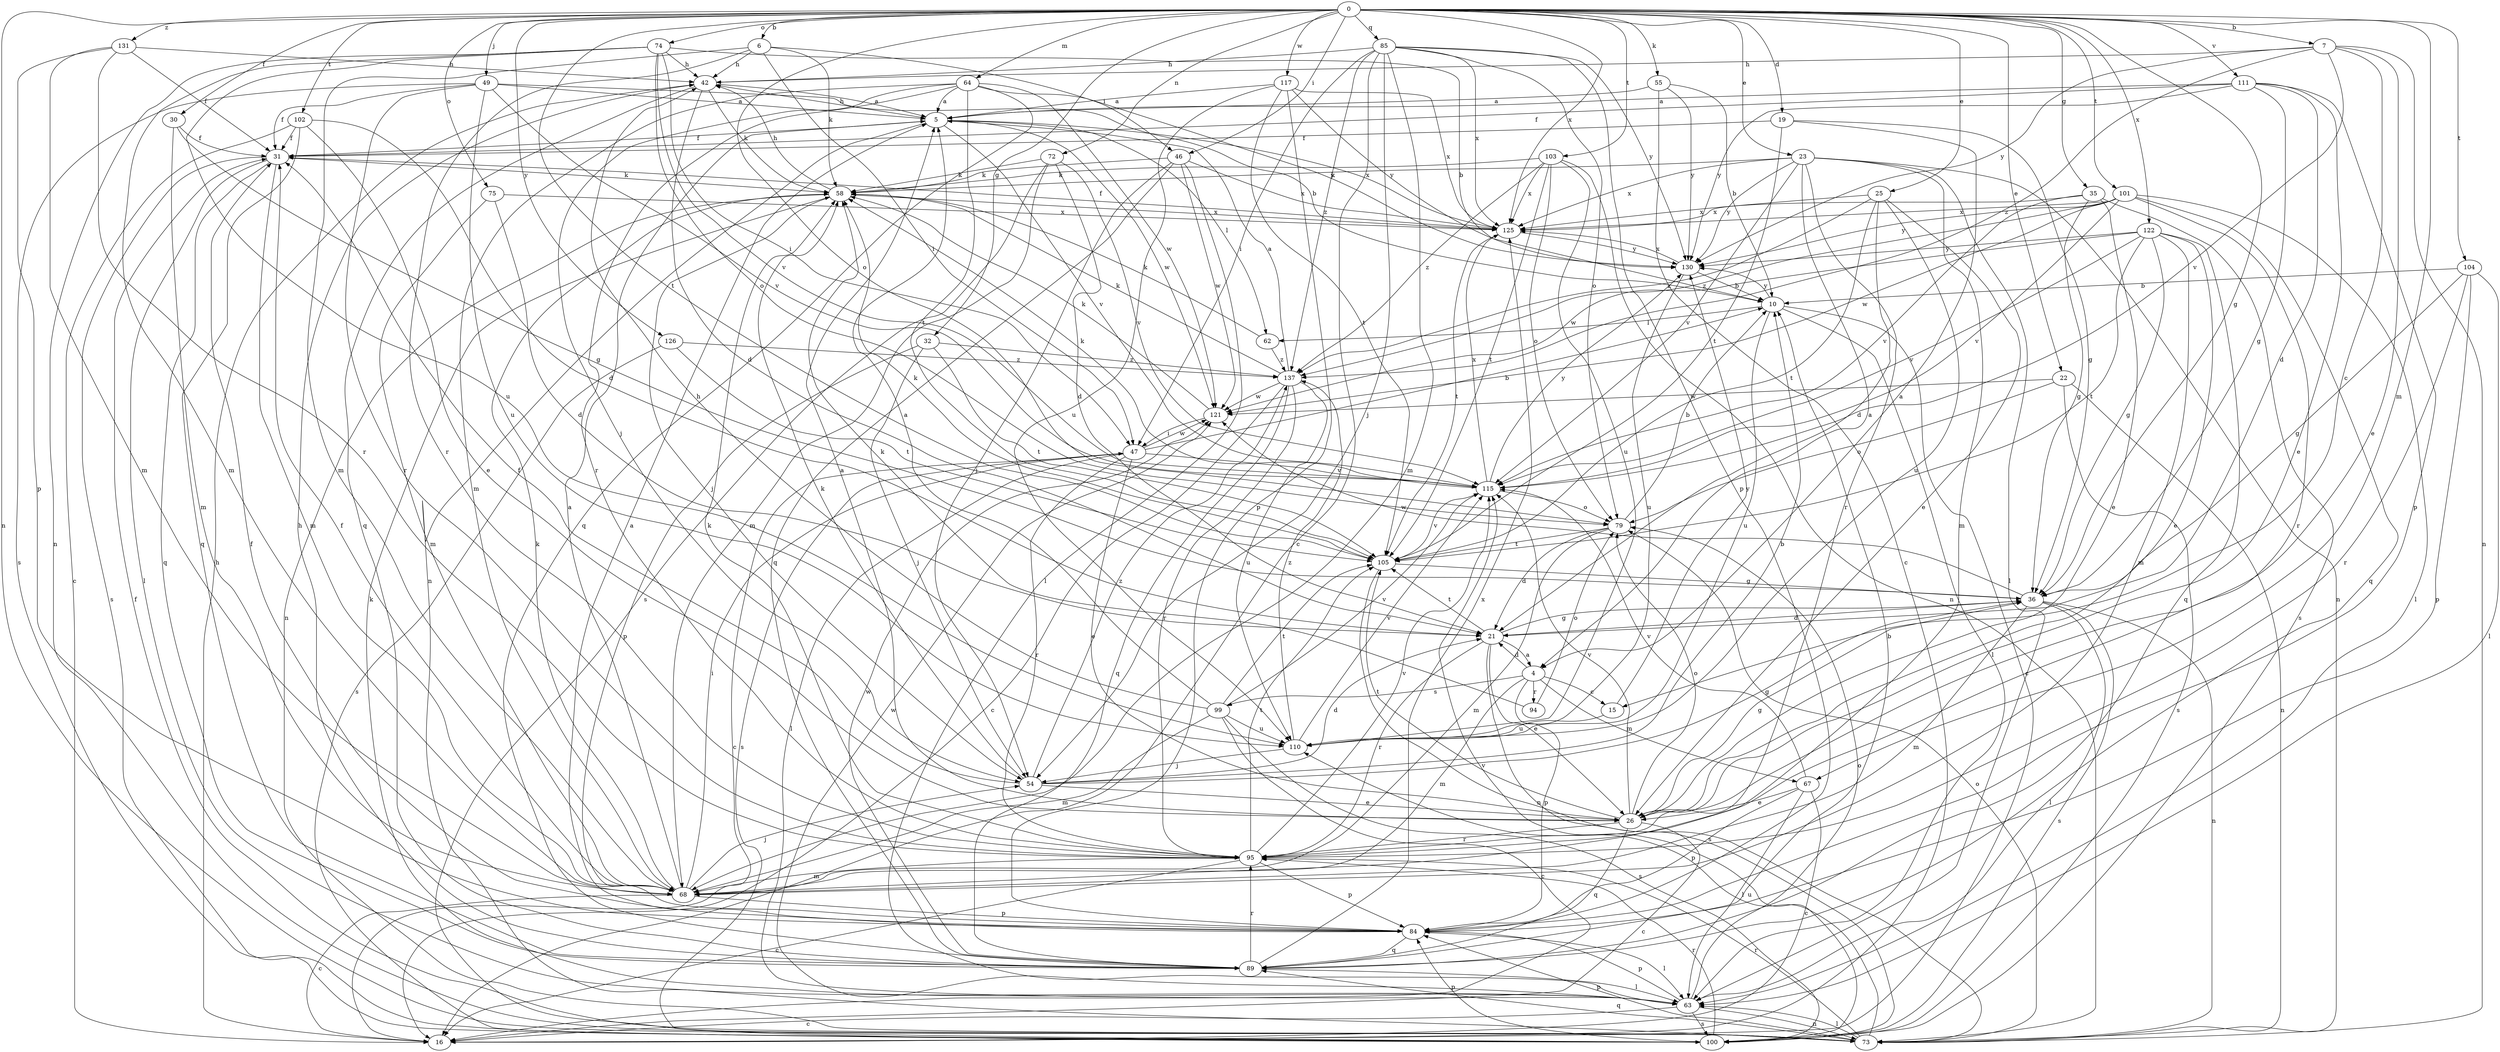 strict digraph  {
0;
4;
5;
6;
7;
10;
15;
16;
19;
21;
22;
23;
25;
26;
30;
31;
32;
35;
36;
42;
46;
47;
49;
54;
55;
58;
62;
63;
64;
67;
68;
72;
73;
74;
75;
79;
84;
85;
89;
94;
95;
99;
100;
101;
102;
103;
104;
105;
110;
111;
115;
117;
121;
122;
125;
126;
130;
131;
137;
0 -> 6  [label=b];
0 -> 7  [label=b];
0 -> 19  [label=d];
0 -> 22  [label=e];
0 -> 23  [label=e];
0 -> 25  [label=e];
0 -> 30  [label=f];
0 -> 32  [label=g];
0 -> 35  [label=g];
0 -> 36  [label=g];
0 -> 46  [label=i];
0 -> 49  [label=j];
0 -> 55  [label=k];
0 -> 64  [label=m];
0 -> 67  [label=m];
0 -> 72  [label=n];
0 -> 73  [label=n];
0 -> 74  [label=o];
0 -> 75  [label=o];
0 -> 79  [label=o];
0 -> 85  [label=q];
0 -> 101  [label=t];
0 -> 102  [label=t];
0 -> 103  [label=t];
0 -> 104  [label=t];
0 -> 105  [label=t];
0 -> 111  [label=v];
0 -> 117  [label=w];
0 -> 122  [label=x];
0 -> 125  [label=x];
0 -> 126  [label=y];
0 -> 131  [label=z];
4 -> 15  [label=c];
4 -> 21  [label=d];
4 -> 67  [label=m];
4 -> 68  [label=m];
4 -> 84  [label=p];
4 -> 94  [label=r];
4 -> 99  [label=s];
5 -> 31  [label=f];
5 -> 42  [label=h];
5 -> 62  [label=l];
5 -> 73  [label=n];
5 -> 115  [label=v];
5 -> 121  [label=w];
5 -> 125  [label=x];
6 -> 42  [label=h];
6 -> 46  [label=i];
6 -> 47  [label=i];
6 -> 58  [label=k];
6 -> 68  [label=m];
6 -> 95  [label=r];
7 -> 15  [label=c];
7 -> 26  [label=e];
7 -> 42  [label=h];
7 -> 73  [label=n];
7 -> 115  [label=v];
7 -> 130  [label=y];
7 -> 137  [label=z];
10 -> 16  [label=c];
10 -> 62  [label=l];
10 -> 63  [label=l];
10 -> 110  [label=u];
10 -> 130  [label=y];
15 -> 110  [label=u];
15 -> 130  [label=y];
16 -> 42  [label=h];
19 -> 4  [label=a];
19 -> 31  [label=f];
19 -> 36  [label=g];
19 -> 105  [label=t];
21 -> 4  [label=a];
21 -> 26  [label=e];
21 -> 36  [label=g];
21 -> 95  [label=r];
21 -> 100  [label=s];
21 -> 105  [label=t];
22 -> 73  [label=n];
22 -> 79  [label=o];
22 -> 100  [label=s];
22 -> 121  [label=w];
23 -> 4  [label=a];
23 -> 58  [label=k];
23 -> 63  [label=l];
23 -> 68  [label=m];
23 -> 73  [label=n];
23 -> 95  [label=r];
23 -> 115  [label=v];
23 -> 125  [label=x];
23 -> 130  [label=y];
25 -> 21  [label=d];
25 -> 26  [label=e];
25 -> 105  [label=t];
25 -> 110  [label=u];
25 -> 125  [label=x];
25 -> 137  [label=z];
26 -> 5  [label=a];
26 -> 16  [label=c];
26 -> 36  [label=g];
26 -> 79  [label=o];
26 -> 89  [label=q];
26 -> 95  [label=r];
26 -> 105  [label=t];
26 -> 115  [label=v];
30 -> 31  [label=f];
30 -> 36  [label=g];
30 -> 68  [label=m];
31 -> 58  [label=k];
31 -> 63  [label=l];
31 -> 68  [label=m];
31 -> 89  [label=q];
31 -> 100  [label=s];
32 -> 54  [label=j];
32 -> 84  [label=p];
32 -> 105  [label=t];
32 -> 137  [label=z];
35 -> 26  [label=e];
35 -> 36  [label=g];
35 -> 100  [label=s];
35 -> 115  [label=v];
35 -> 125  [label=x];
36 -> 21  [label=d];
36 -> 63  [label=l];
36 -> 68  [label=m];
36 -> 73  [label=n];
36 -> 100  [label=s];
36 -> 121  [label=w];
42 -> 5  [label=a];
42 -> 21  [label=d];
42 -> 58  [label=k];
42 -> 89  [label=q];
46 -> 54  [label=j];
46 -> 58  [label=k];
46 -> 63  [label=l];
46 -> 89  [label=q];
46 -> 121  [label=w];
46 -> 125  [label=x];
47 -> 10  [label=b];
47 -> 16  [label=c];
47 -> 26  [label=e];
47 -> 63  [label=l];
47 -> 95  [label=r];
47 -> 100  [label=s];
47 -> 115  [label=v];
47 -> 121  [label=w];
49 -> 5  [label=a];
49 -> 10  [label=b];
49 -> 31  [label=f];
49 -> 95  [label=r];
49 -> 100  [label=s];
49 -> 110  [label=u];
49 -> 115  [label=v];
54 -> 10  [label=b];
54 -> 21  [label=d];
54 -> 26  [label=e];
54 -> 31  [label=f];
54 -> 36  [label=g];
54 -> 58  [label=k];
54 -> 137  [label=z];
55 -> 5  [label=a];
55 -> 10  [label=b];
55 -> 16  [label=c];
55 -> 130  [label=y];
58 -> 42  [label=h];
58 -> 54  [label=j];
58 -> 73  [label=n];
58 -> 125  [label=x];
62 -> 58  [label=k];
62 -> 137  [label=z];
63 -> 16  [label=c];
63 -> 58  [label=k];
63 -> 73  [label=n];
63 -> 79  [label=o];
63 -> 84  [label=p];
63 -> 100  [label=s];
63 -> 121  [label=w];
64 -> 5  [label=a];
64 -> 54  [label=j];
64 -> 68  [label=m];
64 -> 89  [label=q];
64 -> 95  [label=r];
64 -> 105  [label=t];
64 -> 121  [label=w];
64 -> 130  [label=y];
67 -> 16  [label=c];
67 -> 26  [label=e];
67 -> 63  [label=l];
67 -> 84  [label=p];
67 -> 115  [label=v];
68 -> 5  [label=a];
68 -> 16  [label=c];
68 -> 31  [label=f];
68 -> 47  [label=i];
68 -> 54  [label=j];
68 -> 58  [label=k];
68 -> 84  [label=p];
72 -> 21  [label=d];
72 -> 58  [label=k];
72 -> 68  [label=m];
72 -> 100  [label=s];
72 -> 115  [label=v];
73 -> 31  [label=f];
73 -> 63  [label=l];
73 -> 79  [label=o];
73 -> 84  [label=p];
73 -> 89  [label=q];
73 -> 95  [label=r];
73 -> 110  [label=u];
74 -> 10  [label=b];
74 -> 42  [label=h];
74 -> 47  [label=i];
74 -> 68  [label=m];
74 -> 73  [label=n];
74 -> 79  [label=o];
74 -> 110  [label=u];
74 -> 115  [label=v];
75 -> 21  [label=d];
75 -> 68  [label=m];
75 -> 125  [label=x];
79 -> 10  [label=b];
79 -> 21  [label=d];
79 -> 68  [label=m];
79 -> 105  [label=t];
84 -> 5  [label=a];
84 -> 31  [label=f];
84 -> 63  [label=l];
84 -> 89  [label=q];
85 -> 16  [label=c];
85 -> 42  [label=h];
85 -> 47  [label=i];
85 -> 54  [label=j];
85 -> 68  [label=m];
85 -> 79  [label=o];
85 -> 84  [label=p];
85 -> 125  [label=x];
85 -> 130  [label=y];
85 -> 137  [label=z];
89 -> 10  [label=b];
89 -> 42  [label=h];
89 -> 63  [label=l];
89 -> 95  [label=r];
89 -> 121  [label=w];
89 -> 125  [label=x];
94 -> 58  [label=k];
94 -> 79  [label=o];
95 -> 16  [label=c];
95 -> 58  [label=k];
95 -> 68  [label=m];
95 -> 84  [label=p];
95 -> 105  [label=t];
95 -> 115  [label=v];
99 -> 5  [label=a];
99 -> 16  [label=c];
99 -> 42  [label=h];
99 -> 68  [label=m];
99 -> 100  [label=s];
99 -> 105  [label=t];
99 -> 110  [label=u];
99 -> 115  [label=v];
100 -> 84  [label=p];
100 -> 95  [label=r];
100 -> 115  [label=v];
101 -> 63  [label=l];
101 -> 89  [label=q];
101 -> 95  [label=r];
101 -> 115  [label=v];
101 -> 121  [label=w];
101 -> 125  [label=x];
101 -> 130  [label=y];
101 -> 137  [label=z];
102 -> 16  [label=c];
102 -> 21  [label=d];
102 -> 26  [label=e];
102 -> 31  [label=f];
102 -> 89  [label=q];
103 -> 58  [label=k];
103 -> 73  [label=n];
103 -> 79  [label=o];
103 -> 105  [label=t];
103 -> 110  [label=u];
103 -> 125  [label=x];
103 -> 137  [label=z];
104 -> 10  [label=b];
104 -> 36  [label=g];
104 -> 63  [label=l];
104 -> 84  [label=p];
104 -> 95  [label=r];
105 -> 36  [label=g];
105 -> 58  [label=k];
105 -> 73  [label=n];
105 -> 115  [label=v];
110 -> 54  [label=j];
110 -> 115  [label=v];
110 -> 137  [label=z];
111 -> 5  [label=a];
111 -> 21  [label=d];
111 -> 26  [label=e];
111 -> 31  [label=f];
111 -> 36  [label=g];
111 -> 84  [label=p];
111 -> 130  [label=y];
115 -> 58  [label=k];
115 -> 79  [label=o];
115 -> 125  [label=x];
115 -> 130  [label=y];
117 -> 5  [label=a];
117 -> 84  [label=p];
117 -> 105  [label=t];
117 -> 110  [label=u];
117 -> 125  [label=x];
117 -> 130  [label=y];
121 -> 47  [label=i];
121 -> 58  [label=k];
122 -> 26  [label=e];
122 -> 36  [label=g];
122 -> 68  [label=m];
122 -> 89  [label=q];
122 -> 105  [label=t];
122 -> 115  [label=v];
122 -> 121  [label=w];
122 -> 130  [label=y];
125 -> 31  [label=f];
125 -> 105  [label=t];
125 -> 130  [label=y];
126 -> 100  [label=s];
126 -> 105  [label=t];
126 -> 137  [label=z];
130 -> 10  [label=b];
130 -> 110  [label=u];
130 -> 125  [label=x];
131 -> 31  [label=f];
131 -> 42  [label=h];
131 -> 68  [label=m];
131 -> 84  [label=p];
131 -> 95  [label=r];
137 -> 5  [label=a];
137 -> 16  [label=c];
137 -> 58  [label=k];
137 -> 89  [label=q];
137 -> 95  [label=r];
137 -> 110  [label=u];
137 -> 121  [label=w];
}

